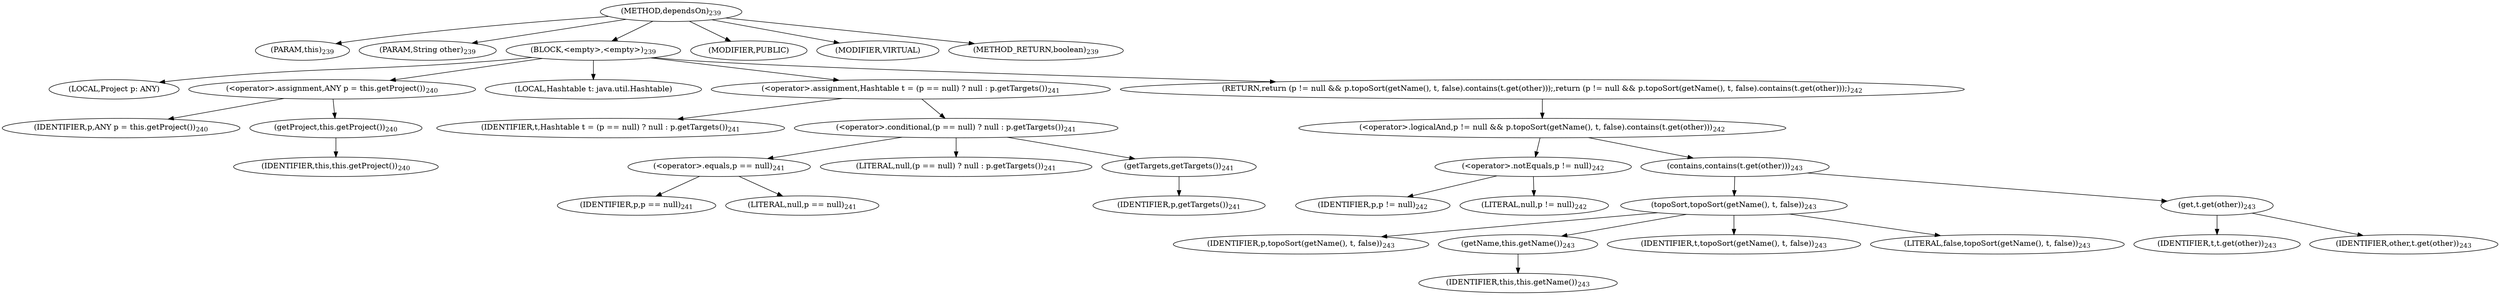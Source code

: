 digraph "dependsOn" {  
"501" [label = <(METHOD,dependsOn)<SUB>239</SUB>> ]
"27" [label = <(PARAM,this)<SUB>239</SUB>> ]
"502" [label = <(PARAM,String other)<SUB>239</SUB>> ]
"503" [label = <(BLOCK,&lt;empty&gt;,&lt;empty&gt;)<SUB>239</SUB>> ]
"504" [label = <(LOCAL,Project p: ANY)> ]
"505" [label = <(&lt;operator&gt;.assignment,ANY p = this.getProject())<SUB>240</SUB>> ]
"506" [label = <(IDENTIFIER,p,ANY p = this.getProject())<SUB>240</SUB>> ]
"507" [label = <(getProject,this.getProject())<SUB>240</SUB>> ]
"26" [label = <(IDENTIFIER,this,this.getProject())<SUB>240</SUB>> ]
"508" [label = <(LOCAL,Hashtable t: java.util.Hashtable)> ]
"509" [label = <(&lt;operator&gt;.assignment,Hashtable t = (p == null) ? null : p.getTargets())<SUB>241</SUB>> ]
"510" [label = <(IDENTIFIER,t,Hashtable t = (p == null) ? null : p.getTargets())<SUB>241</SUB>> ]
"511" [label = <(&lt;operator&gt;.conditional,(p == null) ? null : p.getTargets())<SUB>241</SUB>> ]
"512" [label = <(&lt;operator&gt;.equals,p == null)<SUB>241</SUB>> ]
"513" [label = <(IDENTIFIER,p,p == null)<SUB>241</SUB>> ]
"514" [label = <(LITERAL,null,p == null)<SUB>241</SUB>> ]
"515" [label = <(LITERAL,null,(p == null) ? null : p.getTargets())<SUB>241</SUB>> ]
"516" [label = <(getTargets,getTargets())<SUB>241</SUB>> ]
"517" [label = <(IDENTIFIER,p,getTargets())<SUB>241</SUB>> ]
"518" [label = <(RETURN,return (p != null &amp;&amp; p.topoSort(getName(), t, false).contains(t.get(other)));,return (p != null &amp;&amp; p.topoSort(getName(), t, false).contains(t.get(other)));)<SUB>242</SUB>> ]
"519" [label = <(&lt;operator&gt;.logicalAnd,p != null &amp;&amp; p.topoSort(getName(), t, false).contains(t.get(other)))<SUB>242</SUB>> ]
"520" [label = <(&lt;operator&gt;.notEquals,p != null)<SUB>242</SUB>> ]
"521" [label = <(IDENTIFIER,p,p != null)<SUB>242</SUB>> ]
"522" [label = <(LITERAL,null,p != null)<SUB>242</SUB>> ]
"523" [label = <(contains,contains(t.get(other)))<SUB>243</SUB>> ]
"524" [label = <(topoSort,topoSort(getName(), t, false))<SUB>243</SUB>> ]
"525" [label = <(IDENTIFIER,p,topoSort(getName(), t, false))<SUB>243</SUB>> ]
"526" [label = <(getName,this.getName())<SUB>243</SUB>> ]
"28" [label = <(IDENTIFIER,this,this.getName())<SUB>243</SUB>> ]
"527" [label = <(IDENTIFIER,t,topoSort(getName(), t, false))<SUB>243</SUB>> ]
"528" [label = <(LITERAL,false,topoSort(getName(), t, false))<SUB>243</SUB>> ]
"529" [label = <(get,t.get(other))<SUB>243</SUB>> ]
"530" [label = <(IDENTIFIER,t,t.get(other))<SUB>243</SUB>> ]
"531" [label = <(IDENTIFIER,other,t.get(other))<SUB>243</SUB>> ]
"532" [label = <(MODIFIER,PUBLIC)> ]
"533" [label = <(MODIFIER,VIRTUAL)> ]
"534" [label = <(METHOD_RETURN,boolean)<SUB>239</SUB>> ]
  "501" -> "27" 
  "501" -> "502" 
  "501" -> "503" 
  "501" -> "532" 
  "501" -> "533" 
  "501" -> "534" 
  "503" -> "504" 
  "503" -> "505" 
  "503" -> "508" 
  "503" -> "509" 
  "503" -> "518" 
  "505" -> "506" 
  "505" -> "507" 
  "507" -> "26" 
  "509" -> "510" 
  "509" -> "511" 
  "511" -> "512" 
  "511" -> "515" 
  "511" -> "516" 
  "512" -> "513" 
  "512" -> "514" 
  "516" -> "517" 
  "518" -> "519" 
  "519" -> "520" 
  "519" -> "523" 
  "520" -> "521" 
  "520" -> "522" 
  "523" -> "524" 
  "523" -> "529" 
  "524" -> "525" 
  "524" -> "526" 
  "524" -> "527" 
  "524" -> "528" 
  "526" -> "28" 
  "529" -> "530" 
  "529" -> "531" 
}
